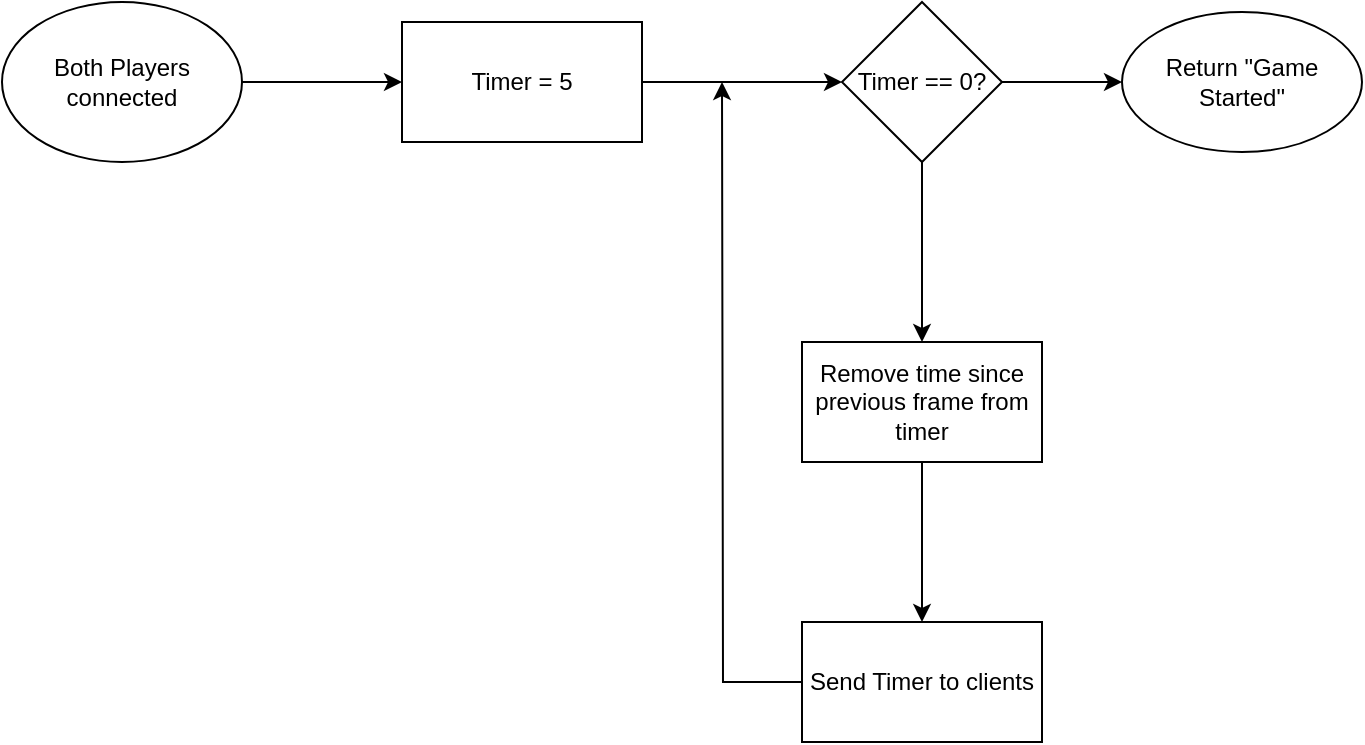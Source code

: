 <mxfile version="15.8.7" type="device"><diagram id="C5RBs43oDa-KdzZeNtuy" name="Page-1"><mxGraphModel dx="782" dy="549" grid="1" gridSize="10" guides="1" tooltips="1" connect="1" arrows="1" fold="1" page="1" pageScale="1" pageWidth="827" pageHeight="1169" math="0" shadow="0"><root><mxCell id="WIyWlLk6GJQsqaUBKTNV-0"/><mxCell id="WIyWlLk6GJQsqaUBKTNV-1" parent="WIyWlLk6GJQsqaUBKTNV-0"/><mxCell id="_up4oiNSu2iA4rD3flZ6-2" value="" style="edgeStyle=orthogonalEdgeStyle;rounded=0;orthogonalLoop=1;jettySize=auto;html=1;" edge="1" parent="WIyWlLk6GJQsqaUBKTNV-1" source="_up4oiNSu2iA4rD3flZ6-0" target="_up4oiNSu2iA4rD3flZ6-1"><mxGeometry relative="1" as="geometry"/></mxCell><mxCell id="_up4oiNSu2iA4rD3flZ6-0" value="Both Players connected" style="ellipse;whiteSpace=wrap;html=1;" vertex="1" parent="WIyWlLk6GJQsqaUBKTNV-1"><mxGeometry x="80" y="40" width="120" height="80" as="geometry"/></mxCell><mxCell id="_up4oiNSu2iA4rD3flZ6-4" value="" style="edgeStyle=orthogonalEdgeStyle;rounded=0;orthogonalLoop=1;jettySize=auto;html=1;" edge="1" parent="WIyWlLk6GJQsqaUBKTNV-1" source="_up4oiNSu2iA4rD3flZ6-1" target="_up4oiNSu2iA4rD3flZ6-3"><mxGeometry relative="1" as="geometry"/></mxCell><mxCell id="_up4oiNSu2iA4rD3flZ6-1" value="Timer = 5" style="whiteSpace=wrap;html=1;" vertex="1" parent="WIyWlLk6GJQsqaUBKTNV-1"><mxGeometry x="280" y="50" width="120" height="60" as="geometry"/></mxCell><mxCell id="_up4oiNSu2iA4rD3flZ6-7" value="" style="edgeStyle=orthogonalEdgeStyle;rounded=0;orthogonalLoop=1;jettySize=auto;html=1;" edge="1" parent="WIyWlLk6GJQsqaUBKTNV-1" source="_up4oiNSu2iA4rD3flZ6-3" target="_up4oiNSu2iA4rD3flZ6-6"><mxGeometry relative="1" as="geometry"/></mxCell><mxCell id="_up4oiNSu2iA4rD3flZ6-13" value="" style="edgeStyle=orthogonalEdgeStyle;rounded=0;orthogonalLoop=1;jettySize=auto;html=1;" edge="1" parent="WIyWlLk6GJQsqaUBKTNV-1" source="_up4oiNSu2iA4rD3flZ6-3" target="_up4oiNSu2iA4rD3flZ6-12"><mxGeometry relative="1" as="geometry"/></mxCell><mxCell id="_up4oiNSu2iA4rD3flZ6-3" value="Timer == 0?" style="rhombus;whiteSpace=wrap;html=1;" vertex="1" parent="WIyWlLk6GJQsqaUBKTNV-1"><mxGeometry x="500" y="40" width="80" height="80" as="geometry"/></mxCell><mxCell id="_up4oiNSu2iA4rD3flZ6-15" value="" style="edgeStyle=orthogonalEdgeStyle;rounded=0;orthogonalLoop=1;jettySize=auto;html=1;" edge="1" parent="WIyWlLk6GJQsqaUBKTNV-1" source="_up4oiNSu2iA4rD3flZ6-6" target="_up4oiNSu2iA4rD3flZ6-14"><mxGeometry relative="1" as="geometry"/></mxCell><mxCell id="_up4oiNSu2iA4rD3flZ6-6" value="Remove time since previous frame from timer" style="whiteSpace=wrap;html=1;" vertex="1" parent="WIyWlLk6GJQsqaUBKTNV-1"><mxGeometry x="480" y="210" width="120" height="60" as="geometry"/></mxCell><mxCell id="_up4oiNSu2iA4rD3flZ6-12" value="Return &quot;Game Started&quot;" style="ellipse;whiteSpace=wrap;html=1;" vertex="1" parent="WIyWlLk6GJQsqaUBKTNV-1"><mxGeometry x="640" y="45" width="120" height="70" as="geometry"/></mxCell><mxCell id="_up4oiNSu2iA4rD3flZ6-16" style="edgeStyle=orthogonalEdgeStyle;rounded=0;orthogonalLoop=1;jettySize=auto;html=1;" edge="1" parent="WIyWlLk6GJQsqaUBKTNV-1" source="_up4oiNSu2iA4rD3flZ6-14"><mxGeometry relative="1" as="geometry"><mxPoint x="440" y="80" as="targetPoint"/></mxGeometry></mxCell><mxCell id="_up4oiNSu2iA4rD3flZ6-14" value="Send Timer to clients" style="whiteSpace=wrap;html=1;" vertex="1" parent="WIyWlLk6GJQsqaUBKTNV-1"><mxGeometry x="480" y="350" width="120" height="60" as="geometry"/></mxCell></root></mxGraphModel></diagram></mxfile>